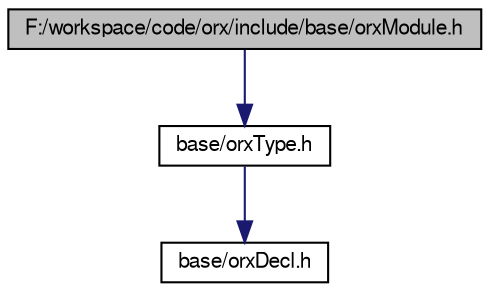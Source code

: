 digraph G
{
  bgcolor="transparent";
  edge [fontname="FreeSans",fontsize=10,labelfontname="FreeSans",labelfontsize=10];
  node [fontname="FreeSans",fontsize=10,shape=record];
  Node1 [label="F:/workspace/code/orx/include/base/orxModule.h",height=0.2,width=0.4,color="black", fillcolor="grey75", style="filled" fontcolor="black"];
  Node1 -> Node2 [color="midnightblue",fontsize=10,style="solid",fontname="FreeSans"];
  Node2 [label="base/orxType.h",height=0.2,width=0.4,color="black",URL="$orx_type_8h.html"];
  Node2 -> Node3 [color="midnightblue",fontsize=10,style="solid",fontname="FreeSans"];
  Node3 [label="base/orxDecl.h",height=0.2,width=0.4,color="black",URL="$orx_decl_8h.html"];
}
